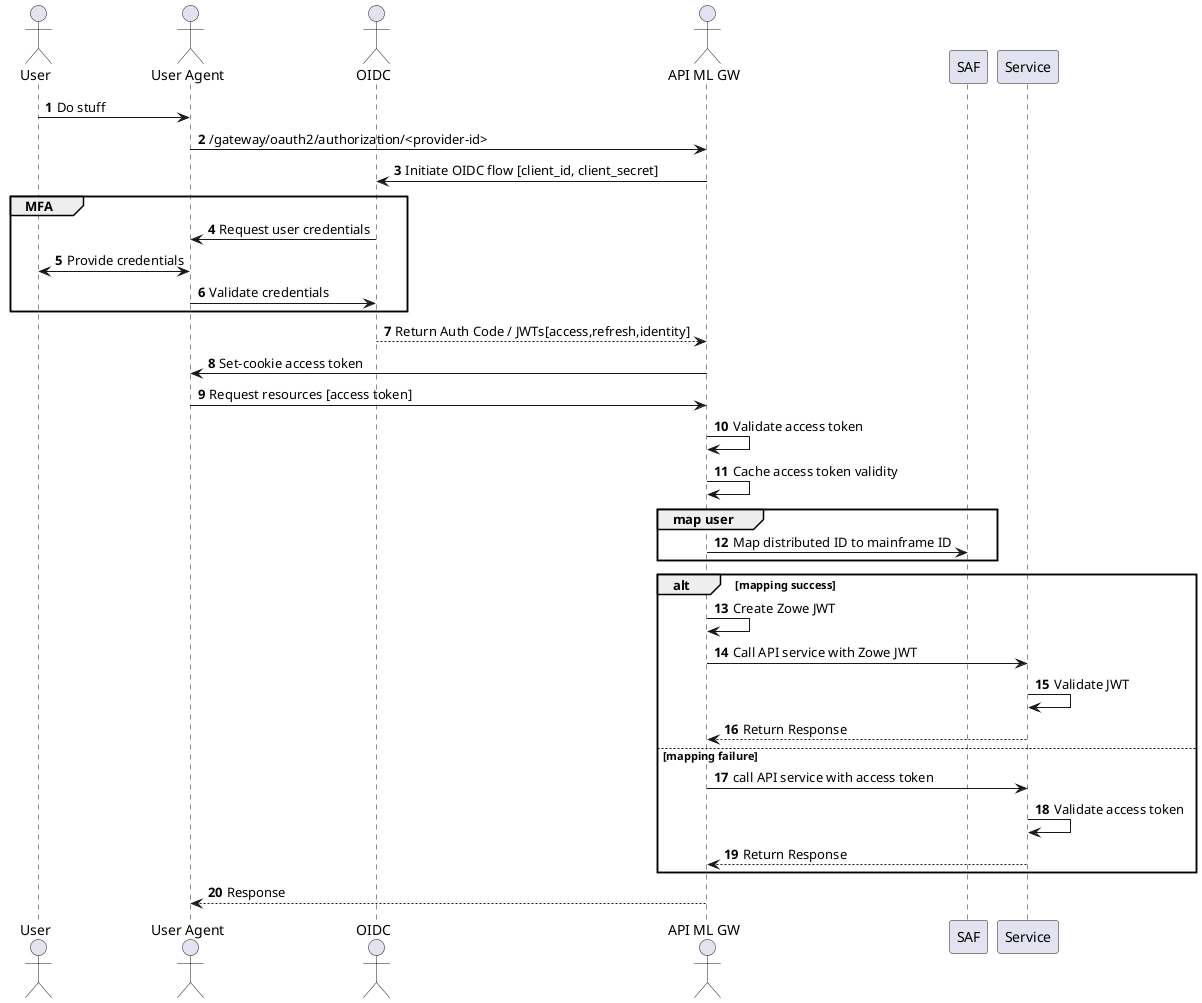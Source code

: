 @startuml
'https://plantuml.com/sequence-diagram

autonumber
actor User
actor "User Agent" as Agent
actor OIDC as OIDC
actor "API ML GW" as GW

User -> Agent: Do stuff
Agent -> GW: /gateway/oauth2/authorization/<provider-id>
GW -> OIDC: Initiate OIDC flow [client_id, client_secret]
group MFA
OIDC -> Agent: Request user credentials
User <-> Agent: Provide credentials
Agent -> OIDC: Validate credentials
end
OIDC --> GW: Return Auth Code / JWTs[access,refresh,identity]
GW -> Agent: Set-cookie access token
Agent -> GW: Request resources [access token]
GW -> GW: Validate access token
GW -> GW: Cache access token validity
group map user
GW -> SAF: Map distributed ID to mainframe ID
end
alt mapping success
GW -> GW: Create Zowe JWT
GW -> Service: Call API service with Zowe JWT
Service -> Service: Validate JWT
Service --> GW: Return Response
else mapping failure
GW -> Service: call API service with access token
Service -> Service: Validate access token
Service --> GW: Return Response
end
GW --> Agent: Response


@enduml